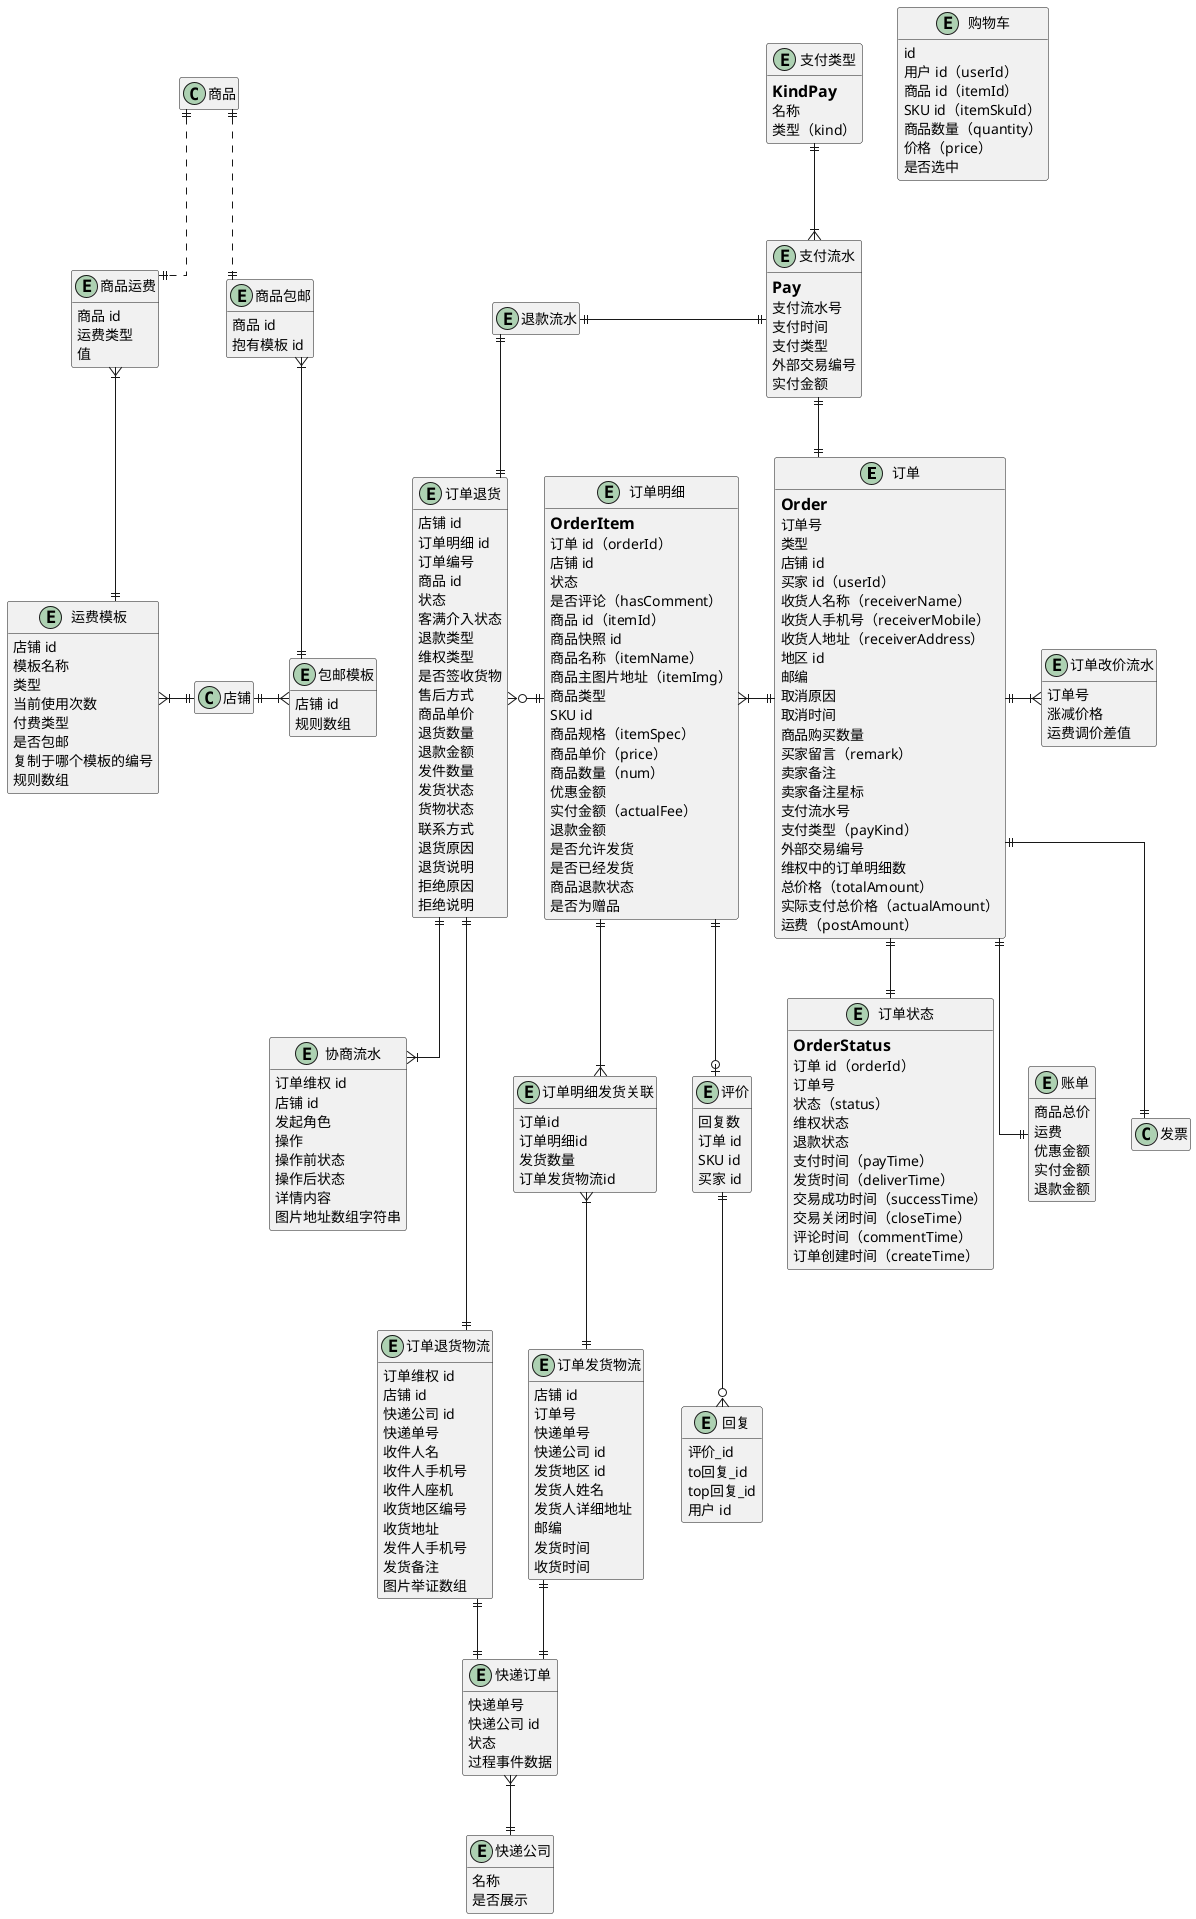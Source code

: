 @startuml 订单UML
hide empty members
skinparam linetype ortho

' ==================== 订单 ====================
entity 订单 {
==Order
    订单号
    ' 普通/拼团/代付/送礼/社区团购/海淘/秒杀
    类型
    店铺 id
    买家 id（userId）
    收货人名称（receiverName）
    收货人手机号（receiverMobile）
    收货人地址（receiverAddress）
    ' 用户地址从复制得到
    地区 id
    邮编
    ' 1-超时未支付
    ' 2-退款关闭
    ' 4-买家取消
    ' 15-已通过货到付款交易
    ' 无法联系上买家
    ' 买家误拍/重拍
    ' 缺货
    ' ......
    取消原因
    取消时间
    ' 明细数量之和
    商品购买数量
    买家留言（remark）
    卖家备注
    卖家备注星标
    ' 冗余支付流水
    支付流水号
    支付类型（payKind）
    外部交易编号
    维权中的订单明细数
    总价格（totalAmount）
    实际支付总价格（actualAmount）
    ' 默认可以为零，代表包邮
    运费（postAmount）
}
entity 订单状态 {
==OrderStatus
    订单 id（orderId）
    订单号
    ' 待付款/待发货/待收货/已完成/已关闭
    状态（status）
    ' 0 无维权
    ' 1 顾客发起维权
    ' 2 顾客拒绝商家的处理结果
    ' 3 顾客接受商家的处理结果
    ' 9 商家正在处理
    ' 101 维权处理中
    ' 110 维权结束
    维权状态
    ' 0 - NO_REFUND（无退款）
    ' 1 - PARTIAL_REFUNDING（部分退款中）
    ' 2 - PARTIAL_REFUNDED（已部分退款）
    ' 3 - PARTIAL_REFUND_FAILED（部分退款失败）
    ' 11 - FULL_REFUNDING（全额退款中）
    ' 12 - FULL_REFUNDED（已全额退款）
    ' 13 - FULL_REFUND_FAILED（全额退款失败）
    退款状态
    支付时间（payTime）
    发货时间（deliverTime）
    交易成功时间（successTime）
    交易关闭时间（closeTime）
    评论时间（commentTime）
    订单创建时间（createTime）
}
entity 账单 {
    ' 明细求和
    商品总价
    ' 明细运费价格求和
    运费
    ' 优惠券
    优惠金额
    ' 商品总价 + 运费 - 优惠金额 + 涨价或减价
    实付金额
    退款金额
}
entity 订单明细 {
==OrderItem
    订单 id（orderId）
    店铺 id
    ' 待付款/待发货/待收货/已完成/已关闭
    状态
    是否评论（hasComment）
    商品 id（itemId）
    商品快照 id
    ' 冗余商品字段
    商品名称（itemName）
    ' 冗余商品字段
    商品主图片地址（itemImg）
    ' 冗余商品字段
    商品类型
    SKU id
    ' json
    商品规格（itemSpec）
    商品单价（price）
    商品数量（num）
    优惠金额
    ' 商品总价 - 优惠金额
    实付金额（actualFee）
    退款金额
    是否允许发货
    是否已经发货
    ' 0 - 无退款
    ' 1 - 部分退款
    ' 11 - 全部退款
    商品退款状态
    是否为赠品
}
entity 订单改价流水 {
    订单号
    涨减价格
    运费调价差值
}
entity 支付流水 {
==Pay
    支付流水号
    支付时间
    '   1-WEIXIN (微信自有支付)
    '   2-WEIXIN_DAIXIAO (微信代销支付)
    '   3-ALIPAY (支付宝支付)
    '   4-BANKCARDPAY (银行卡支付)
    '   5-PEERPAY (代付)
    '   6-CODPAY (货到付款)
    '   7-BAIDUPAY (百度钱包支付)
    '   8-PRESENTTAKE (直接领取赠品)
    '   9-COUPONPAY（优惠券/码全额抵扣)
    '   10-BULKPURCHASE（来自分销商的采购)
    '   11-MERGEDPAY (合并付货款)
    '   12-PREPAIDCARD (储值卡支付)
    '   13-MARKPAY （标记支付）
    '   14-OFCASH (现金支付)
    支付类型
    ' 如果支付方式是微信支付，就是财付通的交易单号
    外部交易编号
    实付金额
}
entity 支付类型 {
==KindPay
    名称
    类型（kind）
}


订单 ||--|| 账单
订单 ||--|| 订单状态
订单 ||-l-|{ 订单明细
订单 ||--|| 发票
订单 ||-|{ 订单改价流水
订单 ||-u-|| 支付流水
支付流水 }|-u-|| 支付类型


' ==================== 物流 ====================
entity 订单发货物流 {
    店铺 id
    订单号
    快递单号
    快递公司 id
    发货地区 id
    发货人姓名
    发货人详细地址
    邮编
    发货时间
    收货时间
}
entity 订单明细发货关联 {
    订单id
    订单明细id
    发货数量
    订单发货物流id
}
entity 快递订单 {
    ' 定时任务同步快递信息
    快递单号
    快递公司 id
    ' 0：在途，即货物处于运输过程中；
    ' 1：揽件，货物已由快递公司揽收并且产生了第一条跟踪信息；
    ' 2：疑难，货物寄送过程出了问题；
    ' 3：签收，收件人已签收；
    ' 4：退签，即货物由于用户拒签、超区等原因退回，而且发件人已经签收；
    ' 5：派件，即快递正在进行同城派件；
    ' 6：退回，货物正处于退回发件人的途中；
    状态
    ' [{时间, 状态, 描述}]
    过程事件数据
}
entity 快递公司 {
    名称
    是否展示
}

订单明细 ||--|{ 订单明细发货关联
订单明细发货关联 }|--|| 订单发货物流
订单发货物流 ||--|| 快递订单
快递订单 }|--|| 快递公司


' ==================== 售后维权 ====================
entity 订单退货 {
    店铺 id
    订单明细 id
    订单编号
    商品 id
    ' 待卖家审核
    ' 待买家退货
    ' 待卖家收货
    ' 待买家收货
    ' 售后成功
    ' 卖家拒绝售后
    ' 卖家拒绝收货
    ' 售后关闭
    状态
    ' 1 - 客满未介入
    ' 2 - 客满介入中
    客满介入状态
    ' 售中退款/售后退款
    退款类型
    ' 仅退款/退货退款
    维权类型
    ' signed
    是否签收货物
    ' 未介入/介入中/介入结束
    ' 客服介入状态
    ' 仅退款/退货退款/换货
    售后方式
    商品单价
    退货数量
    退款金额
    发件数量
    ' 未发货/已发货
    发货状态
    ' /已收到货
    货物状态
    联系方式
    ' 仅退款-未收到货申请原因
    '      11(质量问题)
    '      12(拍错/多拍/不喜欢)
    '      3(商品描述不符)
    '      14(假货), 15(商家发错货)
    '      16(商品破损/少件)
    '      17(其他)
    ' 仅退款-已收到货申
    '      51(多买/买错/不想要)
    '      52(快递无记录)
    '      53(少货/空包裹)
    '      54(未按约定时间发货)
    '      55(快递一直未送达)
    '      56(其他)
    ' 退货退款-申请原因
    '      101(商品破损/少件)
    '      102(商家发错货)
    '      103(商品描述不符)
    '      104(拍错/多拍/不喜欢)
    '      105(质量问题)
    '      107(其他)
    退货原因
    退货说明
    拒绝原因
    拒绝说明
    ' 以逗号分隔
    ' 图片举证数组
}
entity 协商流水 {
    订单维权 id
    店铺 id
    ' 1 - 系统
    ' 2 - 买家
    ' 3 - 商家
    ' 4 - 客服
    发起角色
    ' 250 - 同意退款给买家，本次维权结束
    ' 206 - 已退货,等待商家确认收货
    ' 205 - 已同意退款申请,等待买家退货
    ' 201 - 发起了退款申请,等待商家处理
    操作
    操作前状态
    操作后状态
    ' [{标题:'',内容:''}]
    详情内容
    图片地址数组字符串
}
entity 订单退货物流 {
    订单维权 id
    店铺 id
    快递公司 id
    快递单号
    收件人名
    收件人手机号
    收件人座机
    收货地区编号
    收货地址
    发件人手机号
    发货备注
    ' 以逗号分隔
    图片举证数组
}
entity 退款流水 {
}

订单明细 ||-l-o{ 订单退货
订单退货 ||--|{ 协商流水
订单退货 ||-u-|| 退款流水
退款流水 ||-|| 支付流水
订单退货 ||--|| 订单退货物流
订单退货物流 ||--|| 快递订单



' ==================== 运费模版 ====================
entity 运费模板 {
    店铺 id
    模板名称
    ' 按件/按重量
    类型
    ' 当使用次数大于零，不能删除
    当前使用次数
    ' 1-买家付费
    ' 2-卖家付费
    付费类型
    ' 0-否
    ' 1-是
    ' 2-部分
    是否包邮
    复制于哪个模板的编号
    ' [{
    '   地区 id:[],
    '   首件数:'',
    '   首件运费:'',
    '   续件数:'',
    '   续件运费:''
    ' }]
    规则数组
}
entity 商品运费 {
    商品 id
    ' 统一运费/运费模板
    运费类型
    ' 运费/运费模版id
    值
}

运费模板 ||-u-|{ 商品运费
商品运费 ||.u.|| 商品
运费模板 }|-r-|| 店铺


' ==================== 包邮模板 ====================
entity 商品包邮 {
    商品 id
    抱有模板 id
}
entity 包邮模板 {
    店铺 id
    ' [{
    '   地区 id:[],
    '   截单时间:'',
    '   时效:''
    ' }]
    规则数组
}

包邮模板 ||-u-|{ 商品包邮
商品包邮 ||.u.|| 商品
包邮模板 }|-l-|| 店铺


' ==================== 评价 ====================
entity 评价 {
    回复数
    订单 id
    SKU id
    买家 id
}
entity 回复 {
    评价_id
    to回复_id
    top回复_id
    用户 id
}


订单明细 ||--o| 评价
评价 ||--o{ 回复

' ==================== 购物车 ====================
entity 购物车 {
    id
    用户 id（userId）
    商品 id（itemId）
    SKU id（itemSkuId）
    商品数量（quantity）
    价格（price）
    是否选中
}


@enduml
